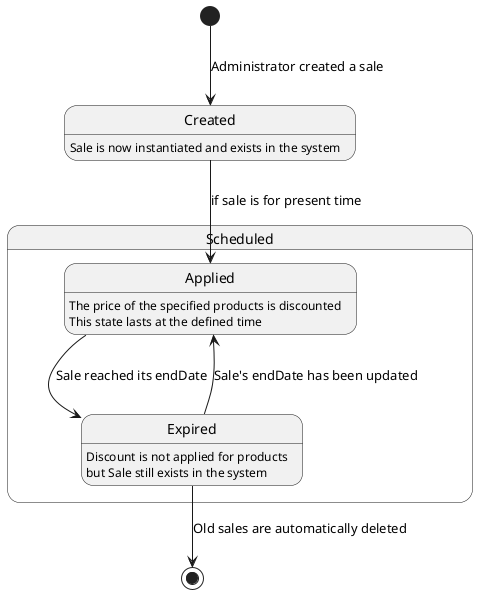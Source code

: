 @startuml
hide empty description

[*] --> Created: Administrator created a sale

state Scheduled {
    state Applied
    state Expired
}

Created --> Applied: if sale is for present time
Applied --> Expired: Sale reached its endDate
Expired --> Applied: Sale's endDate has been updated
Expired --> [*]: Old sales are automatically deleted

state Created: Sale is now instantiated and exists in the system
state Applied: The price of the specified products is discounted
state Applied: This state lasts at the defined time

state Expired: Discount is not applied for products
state Expired: but Sale still exists in the system


@enduml